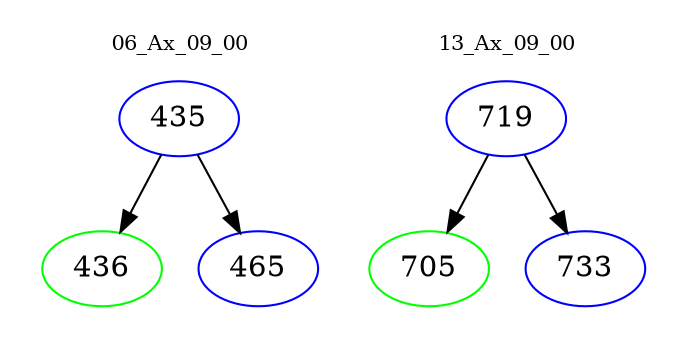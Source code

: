 digraph{
subgraph cluster_0 {
color = white
label = "06_Ax_09_00";
fontsize=10;
T0_435 [label="435", color="blue"]
T0_435 -> T0_436 [color="black"]
T0_436 [label="436", color="green"]
T0_435 -> T0_465 [color="black"]
T0_465 [label="465", color="blue"]
}
subgraph cluster_1 {
color = white
label = "13_Ax_09_00";
fontsize=10;
T1_719 [label="719", color="blue"]
T1_719 -> T1_705 [color="black"]
T1_705 [label="705", color="green"]
T1_719 -> T1_733 [color="black"]
T1_733 [label="733", color="blue"]
}
}
